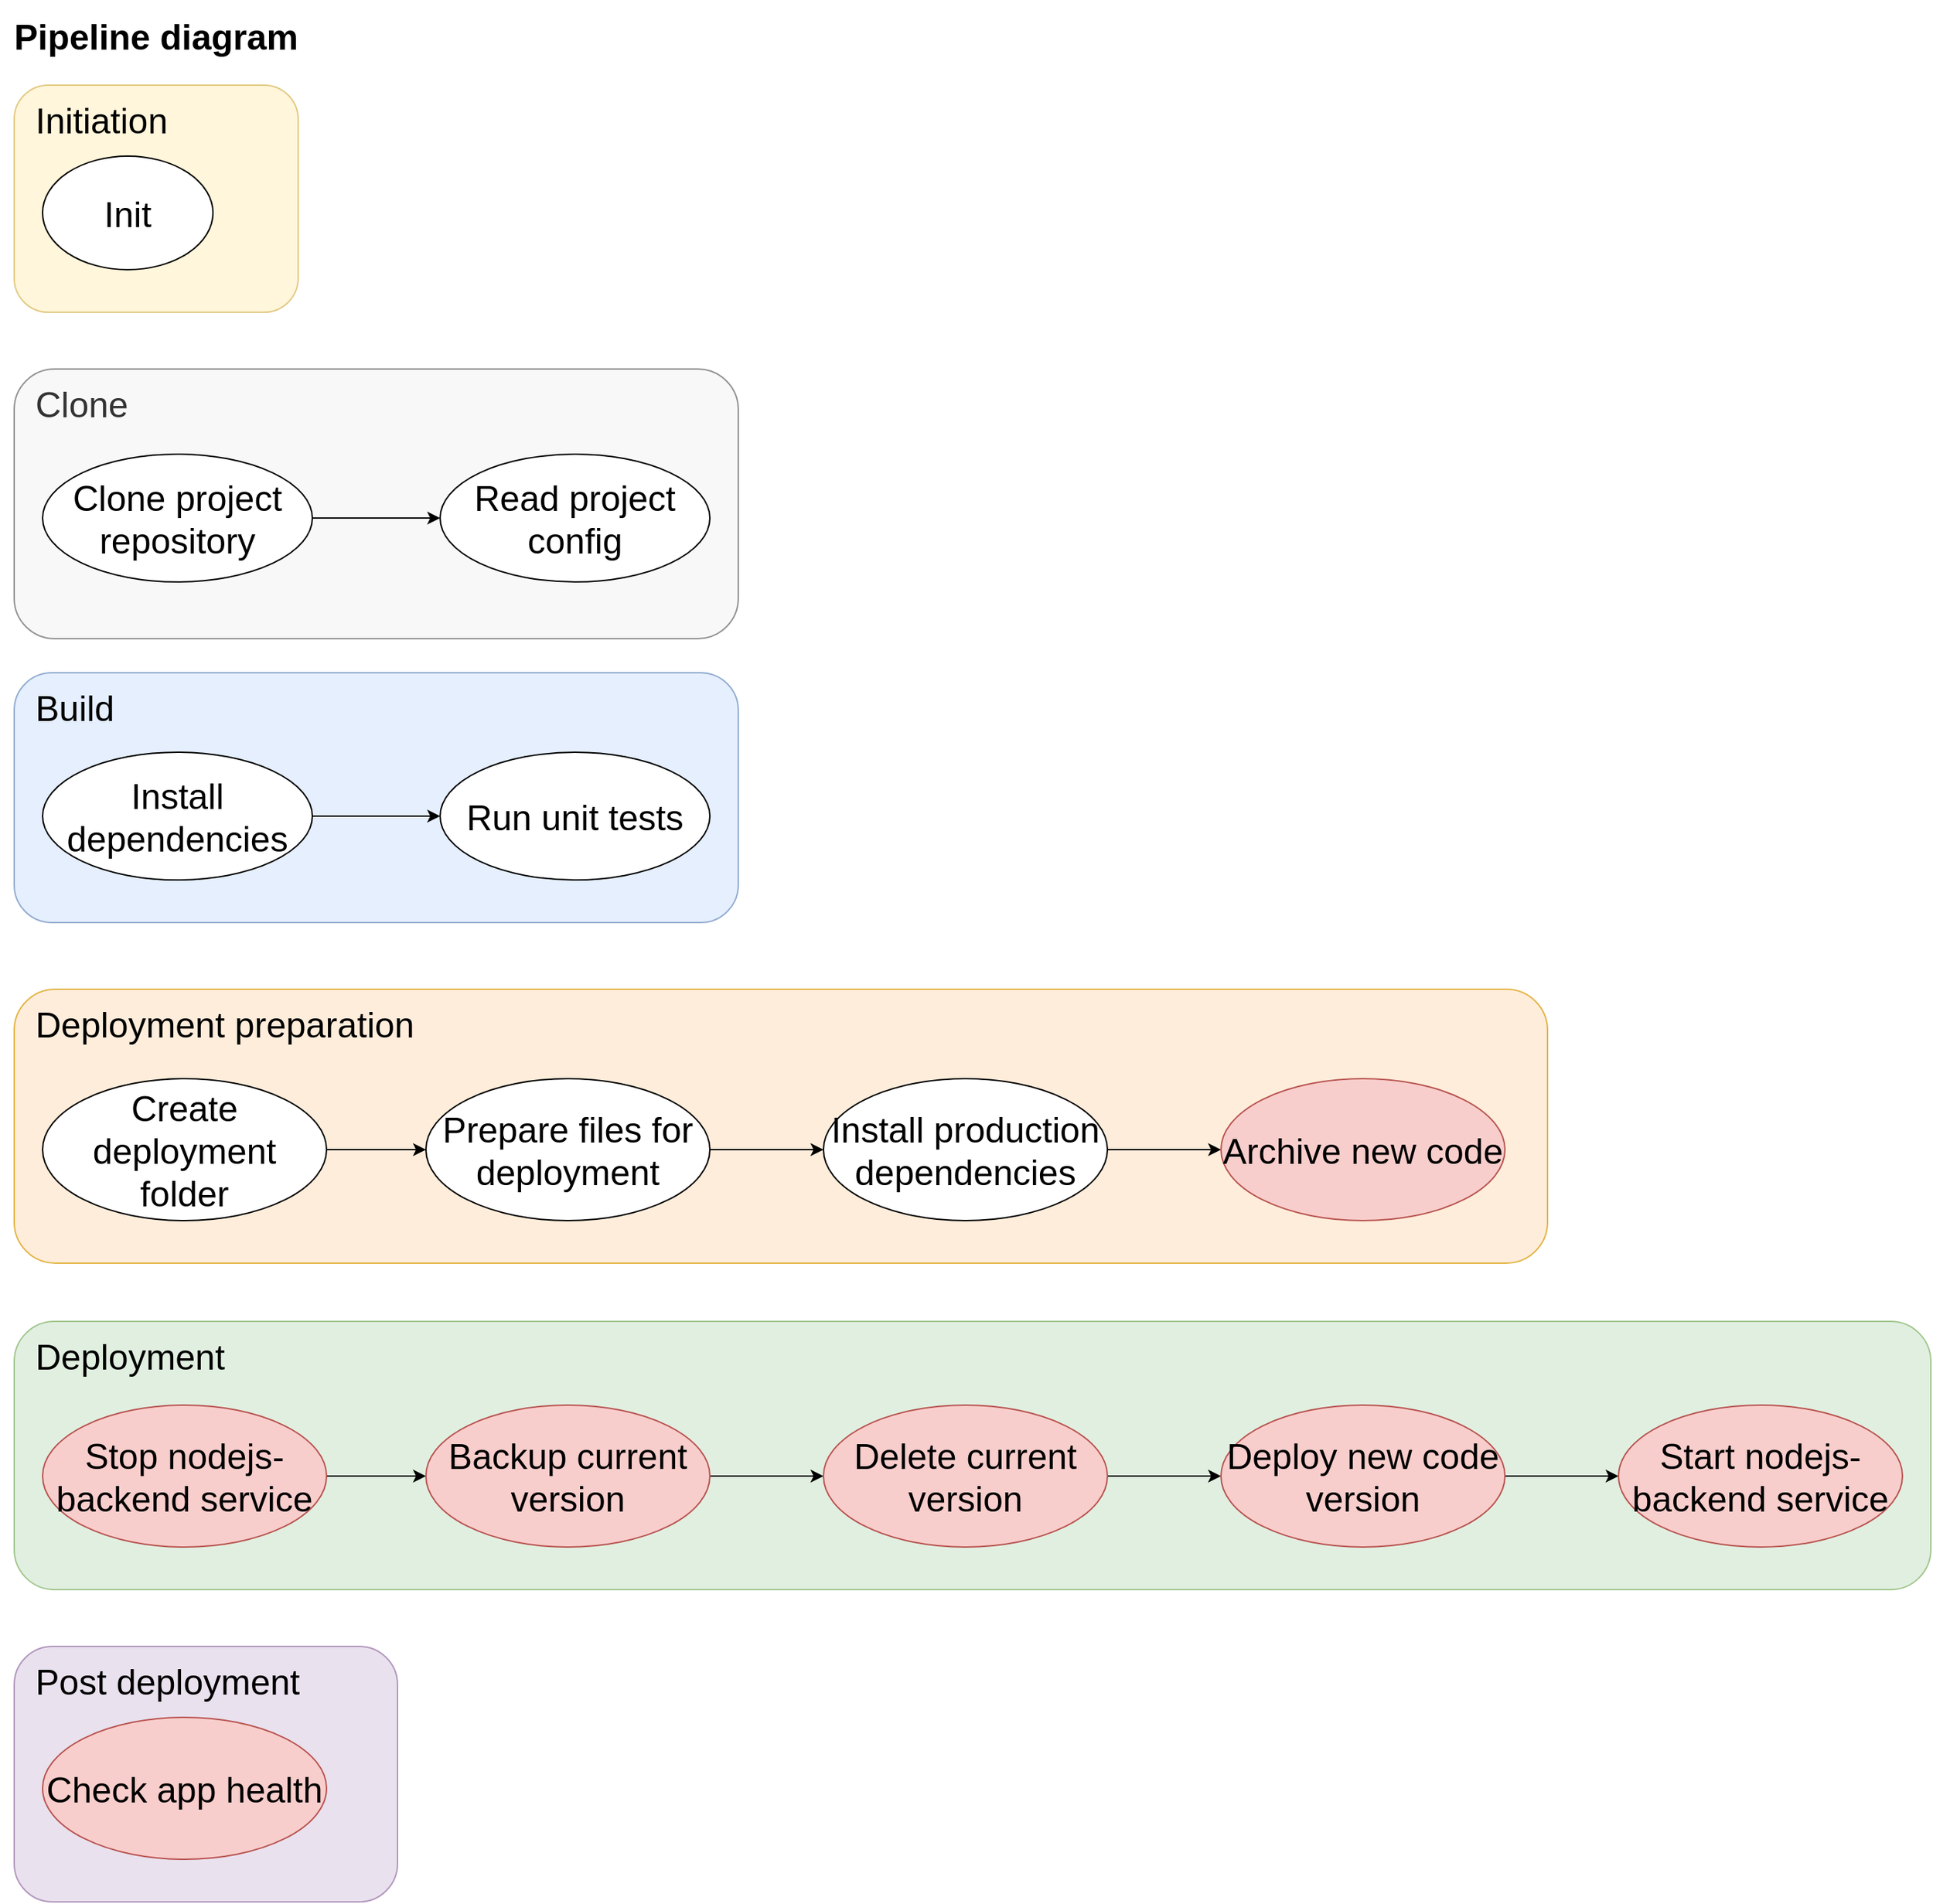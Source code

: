 <mxfile version="16.4.11" type="device"><diagram id="kxJIiY0QIDJfX66LbqCa" name="Page-1"><mxGraphModel dx="1684" dy="899" grid="1" gridSize="10" guides="1" tooltips="1" connect="1" arrows="1" fold="1" page="1" pageScale="1" pageWidth="1169" pageHeight="827" math="0" shadow="0"><root><mxCell id="0"/><mxCell id="1" parent="0"/><mxCell id="BQEeIFAX-ZNBw_XoLYFu-1" value="Pipeline diagram" style="text;html=1;strokeColor=none;fillColor=none;align=center;verticalAlign=middle;whiteSpace=wrap;rounded=0;fontSize=25;fontStyle=1" parent="1" vertex="1"><mxGeometry width="220" height="50" as="geometry"/></mxCell><mxCell id="4ls8hOl6Aox10tftew1Z-1" value="Initiation" style="rounded=1;whiteSpace=wrap;html=1;fontSize=25;verticalAlign=top;align=left;spacingLeft=10;spacing=5;fillColor=#fff2cc;strokeColor=#d6b656;opacity=70;" parent="1" vertex="1"><mxGeometry x="10" y="60" width="200" height="160" as="geometry"/></mxCell><mxCell id="4ls8hOl6Aox10tftew1Z-2" value="Clone" style="rounded=1;whiteSpace=wrap;html=1;fontSize=25;verticalAlign=top;align=left;spacingLeft=10;spacing=5;fillColor=#f5f5f5;strokeColor=#666666;opacity=70;fontColor=#333333;" parent="1" vertex="1"><mxGeometry x="10" y="260" width="510" height="190" as="geometry"/></mxCell><mxCell id="4ls8hOl6Aox10tftew1Z-3" value="Build" style="rounded=1;whiteSpace=wrap;html=1;fontSize=25;verticalAlign=top;align=left;spacingLeft=10;spacing=5;fillColor=#dae8fc;strokeColor=#6c8ebf;opacity=70;" parent="1" vertex="1"><mxGeometry x="10" y="474" width="510" height="176" as="geometry"/></mxCell><mxCell id="4ls8hOl6Aox10tftew1Z-4" value="Deployment preparation" style="rounded=1;whiteSpace=wrap;html=1;fontSize=25;verticalAlign=top;align=left;spacingLeft=10;spacing=5;fillColor=#ffe6cc;strokeColor=#d79b00;opacity=70;" parent="1" vertex="1"><mxGeometry x="10" y="697" width="1080" height="193" as="geometry"/></mxCell><mxCell id="4ls8hOl6Aox10tftew1Z-5" value="Deployment" style="rounded=1;whiteSpace=wrap;html=1;fontSize=25;verticalAlign=top;align=left;spacingLeft=10;spacing=5;fillColor=#d5e8d4;strokeColor=#82b366;opacity=70;" parent="1" vertex="1"><mxGeometry x="10" y="931" width="1350" height="189" as="geometry"/></mxCell><mxCell id="4ls8hOl6Aox10tftew1Z-6" value="Post deployment" style="rounded=1;whiteSpace=wrap;html=1;fontSize=25;verticalAlign=top;align=left;spacingLeft=10;spacing=5;fillColor=#e1d5e7;strokeColor=#9673a6;opacity=70;" parent="1" vertex="1"><mxGeometry x="10" y="1160" width="270" height="180" as="geometry"/></mxCell><mxCell id="4ls8hOl6Aox10tftew1Z-7" value="Init" style="ellipse;whiteSpace=wrap;html=1;fontSize=25;" parent="1" vertex="1"><mxGeometry x="30" y="110" width="120" height="80" as="geometry"/></mxCell><mxCell id="4ls8hOl6Aox10tftew1Z-13" value="" style="edgeStyle=orthogonalEdgeStyle;rounded=0;orthogonalLoop=1;jettySize=auto;html=1;fontSize=25;" parent="1" source="4ls8hOl6Aox10tftew1Z-8" target="4ls8hOl6Aox10tftew1Z-12" edge="1"><mxGeometry relative="1" as="geometry"/></mxCell><mxCell id="4ls8hOl6Aox10tftew1Z-8" value="Clone project repository" style="ellipse;whiteSpace=wrap;html=1;fontSize=25;" parent="1" vertex="1"><mxGeometry x="30" y="320" width="190" height="90" as="geometry"/></mxCell><mxCell id="4ls8hOl6Aox10tftew1Z-12" value="Read project config" style="ellipse;whiteSpace=wrap;html=1;fontSize=25;" parent="1" vertex="1"><mxGeometry x="310" y="320" width="190" height="90" as="geometry"/></mxCell><mxCell id="4ls8hOl6Aox10tftew1Z-16" value="" style="edgeStyle=orthogonalEdgeStyle;rounded=0;orthogonalLoop=1;jettySize=auto;html=1;fontSize=25;" parent="1" source="4ls8hOl6Aox10tftew1Z-14" target="4ls8hOl6Aox10tftew1Z-15" edge="1"><mxGeometry relative="1" as="geometry"/></mxCell><mxCell id="4ls8hOl6Aox10tftew1Z-14" value="Install dependencies" style="ellipse;whiteSpace=wrap;html=1;fontSize=25;" parent="1" vertex="1"><mxGeometry x="30" y="530" width="190" height="90" as="geometry"/></mxCell><mxCell id="4ls8hOl6Aox10tftew1Z-15" value="Run unit tests" style="ellipse;whiteSpace=wrap;html=1;fontSize=25;" parent="1" vertex="1"><mxGeometry x="310" y="530" width="190" height="90" as="geometry"/></mxCell><mxCell id="4ls8hOl6Aox10tftew1Z-19" value="" style="edgeStyle=orthogonalEdgeStyle;rounded=0;orthogonalLoop=1;jettySize=auto;html=1;fontSize=25;" parent="1" source="4ls8hOl6Aox10tftew1Z-17" target="4ls8hOl6Aox10tftew1Z-18" edge="1"><mxGeometry relative="1" as="geometry"/></mxCell><mxCell id="4ls8hOl6Aox10tftew1Z-17" value="Create deployment folder" style="ellipse;whiteSpace=wrap;html=1;fontSize=25;" parent="1" vertex="1"><mxGeometry x="30" y="760" width="200" height="100" as="geometry"/></mxCell><mxCell id="4ls8hOl6Aox10tftew1Z-21" value="" style="edgeStyle=orthogonalEdgeStyle;rounded=0;orthogonalLoop=1;jettySize=auto;html=1;fontSize=25;" parent="1" source="4ls8hOl6Aox10tftew1Z-18" target="4ls8hOl6Aox10tftew1Z-20" edge="1"><mxGeometry relative="1" as="geometry"/></mxCell><mxCell id="4ls8hOl6Aox10tftew1Z-18" value="Prepare files for deployment" style="ellipse;whiteSpace=wrap;html=1;fontSize=25;" parent="1" vertex="1"><mxGeometry x="300" y="760" width="200" height="100" as="geometry"/></mxCell><mxCell id="4ls8hOl6Aox10tftew1Z-23" value="" style="edgeStyle=orthogonalEdgeStyle;rounded=0;orthogonalLoop=1;jettySize=auto;html=1;fontSize=25;" parent="1" source="4ls8hOl6Aox10tftew1Z-20" target="4ls8hOl6Aox10tftew1Z-22" edge="1"><mxGeometry relative="1" as="geometry"/></mxCell><mxCell id="4ls8hOl6Aox10tftew1Z-20" value="Install production dependencies" style="ellipse;whiteSpace=wrap;html=1;fontSize=25;" parent="1" vertex="1"><mxGeometry x="580" y="760" width="200" height="100" as="geometry"/></mxCell><mxCell id="4ls8hOl6Aox10tftew1Z-22" value="Archive new code" style="ellipse;whiteSpace=wrap;html=1;fontSize=25;fillColor=#f8cecc;strokeColor=#b85450;" parent="1" vertex="1"><mxGeometry x="860" y="760" width="200" height="100" as="geometry"/></mxCell><mxCell id="4ls8hOl6Aox10tftew1Z-24" value="" style="edgeStyle=orthogonalEdgeStyle;rounded=0;orthogonalLoop=1;jettySize=auto;html=1;fontSize=25;" parent="1" source="4ls8hOl6Aox10tftew1Z-25" target="4ls8hOl6Aox10tftew1Z-27" edge="1"><mxGeometry relative="1" as="geometry"/></mxCell><mxCell id="4ls8hOl6Aox10tftew1Z-25" value="Stop nodejs-backend service" style="ellipse;whiteSpace=wrap;html=1;fontSize=25;fillColor=#f8cecc;strokeColor=#b85450;" parent="1" vertex="1"><mxGeometry x="30" y="990" width="200" height="100" as="geometry"/></mxCell><mxCell id="4ls8hOl6Aox10tftew1Z-26" value="" style="edgeStyle=orthogonalEdgeStyle;rounded=0;orthogonalLoop=1;jettySize=auto;html=1;fontSize=25;" parent="1" source="4ls8hOl6Aox10tftew1Z-27" target="4ls8hOl6Aox10tftew1Z-29" edge="1"><mxGeometry relative="1" as="geometry"/></mxCell><mxCell id="4ls8hOl6Aox10tftew1Z-27" value="Backup current version" style="ellipse;whiteSpace=wrap;html=1;fontSize=25;fillColor=#f8cecc;strokeColor=#b85450;" parent="1" vertex="1"><mxGeometry x="300" y="990" width="200" height="100" as="geometry"/></mxCell><mxCell id="4ls8hOl6Aox10tftew1Z-28" value="" style="edgeStyle=orthogonalEdgeStyle;rounded=0;orthogonalLoop=1;jettySize=auto;html=1;fontSize=25;" parent="1" source="4ls8hOl6Aox10tftew1Z-29" target="4ls8hOl6Aox10tftew1Z-30" edge="1"><mxGeometry relative="1" as="geometry"/></mxCell><mxCell id="4ls8hOl6Aox10tftew1Z-29" value="Delete current version" style="ellipse;whiteSpace=wrap;html=1;fontSize=25;fillColor=#f8cecc;strokeColor=#b85450;" parent="1" vertex="1"><mxGeometry x="580" y="990" width="200" height="100" as="geometry"/></mxCell><mxCell id="4ls8hOl6Aox10tftew1Z-32" value="" style="edgeStyle=orthogonalEdgeStyle;rounded=0;orthogonalLoop=1;jettySize=auto;html=1;fontSize=25;" parent="1" source="4ls8hOl6Aox10tftew1Z-30" target="4ls8hOl6Aox10tftew1Z-31" edge="1"><mxGeometry relative="1" as="geometry"/></mxCell><mxCell id="4ls8hOl6Aox10tftew1Z-30" value="Deploy new code version" style="ellipse;whiteSpace=wrap;html=1;fontSize=25;fillColor=#f8cecc;strokeColor=#b85450;" parent="1" vertex="1"><mxGeometry x="860" y="990" width="200" height="100" as="geometry"/></mxCell><mxCell id="4ls8hOl6Aox10tftew1Z-31" value="Start nodejs-backend service" style="ellipse;whiteSpace=wrap;html=1;fontSize=25;fillColor=#f8cecc;strokeColor=#b85450;" parent="1" vertex="1"><mxGeometry x="1140" y="990" width="200" height="100" as="geometry"/></mxCell><mxCell id="4ls8hOl6Aox10tftew1Z-33" value="Check app health" style="ellipse;whiteSpace=wrap;html=1;fontSize=25;fillColor=#f8cecc;strokeColor=#b85450;" parent="1" vertex="1"><mxGeometry x="30" y="1210" width="200" height="100" as="geometry"/></mxCell></root></mxGraphModel></diagram></mxfile>